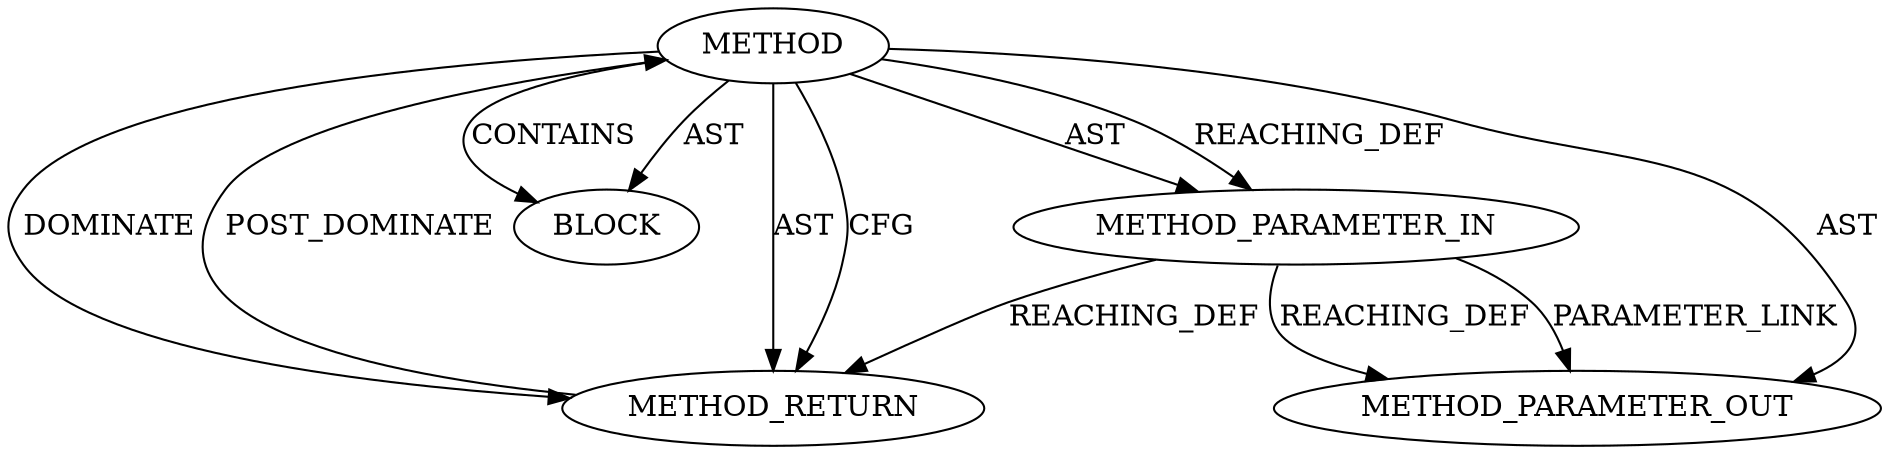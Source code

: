 digraph {
  13021 [label=BLOCK ORDER=1 ARGUMENT_INDEX=1 CODE="<empty>" TYPE_FULL_NAME="ANY"]
  13022 [label=METHOD_RETURN ORDER=2 CODE="RET" TYPE_FULL_NAME="ANY" EVALUATION_STRATEGY="BY_VALUE"]
  13019 [label=METHOD AST_PARENT_TYPE="NAMESPACE_BLOCK" AST_PARENT_FULL_NAME="<global>" ORDER=0 CODE="<empty>" FULL_NAME="ceph_con_get_out_msg" IS_EXTERNAL=true FILENAME="<empty>" SIGNATURE="" NAME="ceph_con_get_out_msg"]
  13020 [label=METHOD_PARAMETER_IN ORDER=1 CODE="p1" IS_VARIADIC=false TYPE_FULL_NAME="ANY" EVALUATION_STRATEGY="BY_VALUE" INDEX=1 NAME="p1"]
  13673 [label=METHOD_PARAMETER_OUT ORDER=1 CODE="p1" IS_VARIADIC=false TYPE_FULL_NAME="ANY" EVALUATION_STRATEGY="BY_VALUE" INDEX=1 NAME="p1"]
  13022 -> 13019 [label=POST_DOMINATE ]
  13020 -> 13673 [label=REACHING_DEF VARIABLE="p1"]
  13019 -> 13022 [label=AST ]
  13019 -> 13673 [label=AST ]
  13019 -> 13021 [label=CONTAINS ]
  13020 -> 13673 [label=PARAMETER_LINK ]
  13019 -> 13022 [label=CFG ]
  13020 -> 13022 [label=REACHING_DEF VARIABLE="p1"]
  13019 -> 13021 [label=AST ]
  13019 -> 13020 [label=AST ]
  13019 -> 13022 [label=DOMINATE ]
  13019 -> 13020 [label=REACHING_DEF VARIABLE=""]
}
